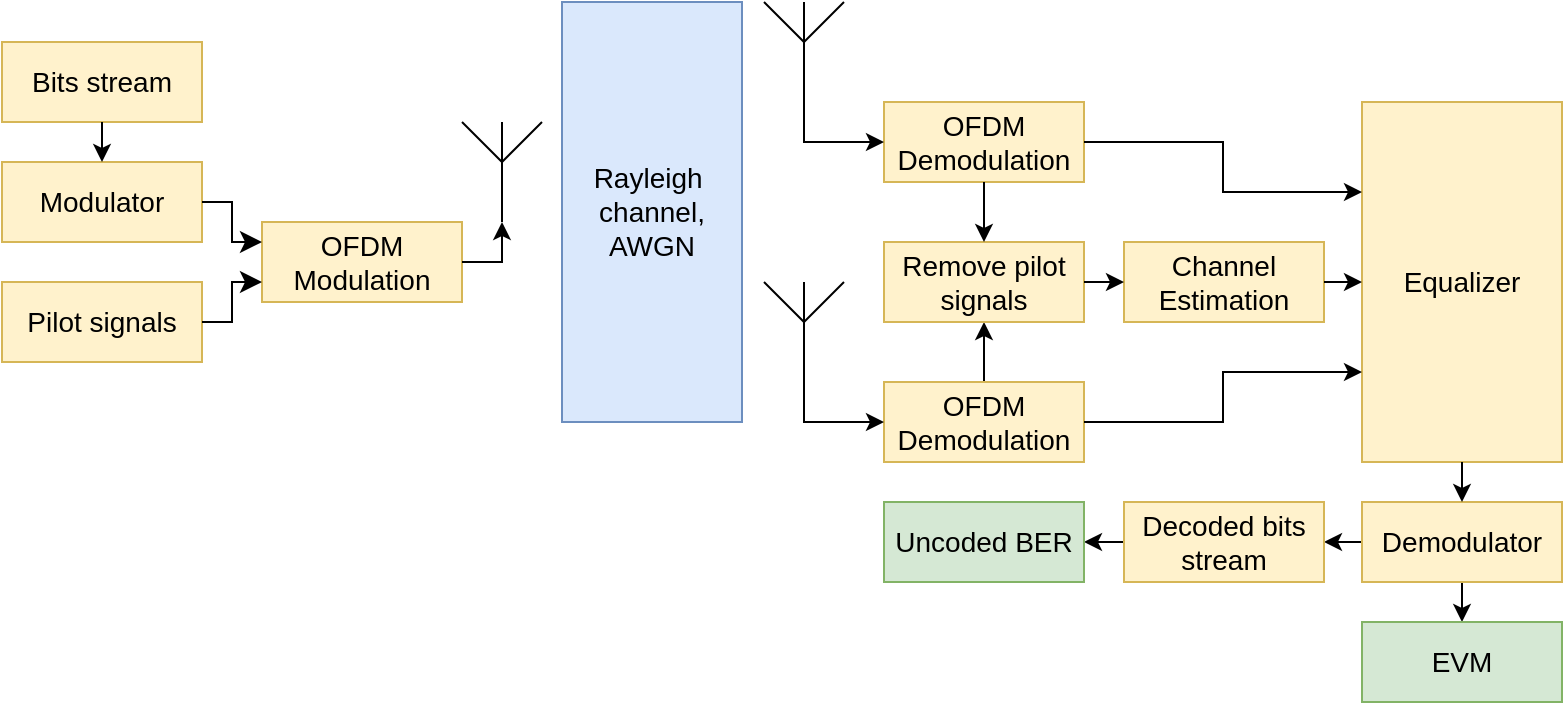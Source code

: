 <mxfile version="24.4.13" type="device">
  <diagram name="Страница — 1" id="ys9gOeWvE5gVsRyR9EHW">
    <mxGraphModel dx="1235" dy="655" grid="1" gridSize="10" guides="1" tooltips="1" connect="1" arrows="1" fold="1" page="1" pageScale="1" pageWidth="827" pageHeight="1169" math="0" shadow="0">
      <root>
        <mxCell id="0" />
        <mxCell id="1" parent="0" />
        <mxCell id="E5bmAt0e2NMVcmRqQRA6-1" value="&lt;font style=&quot;font-size: 14px;&quot; face=&quot;Helvetica&quot;&gt;Bits stream&lt;/font&gt;" style="rounded=0;whiteSpace=wrap;html=1;fillColor=#fff2cc;strokeColor=#d6b656;" vertex="1" parent="1">
          <mxGeometry x="10" y="70" width="100" height="40" as="geometry" />
        </mxCell>
        <mxCell id="E5bmAt0e2NMVcmRqQRA6-2" value="&lt;font style=&quot;font-size: 14px;&quot; face=&quot;Helvetica&quot;&gt;Modulator&lt;/font&gt;" style="rounded=0;whiteSpace=wrap;html=1;fillColor=#fff2cc;strokeColor=#d6b656;" vertex="1" parent="1">
          <mxGeometry x="10" y="130" width="100" height="40" as="geometry" />
        </mxCell>
        <mxCell id="E5bmAt0e2NMVcmRqQRA6-14" value="&lt;font style=&quot;font-size: 14px;&quot; face=&quot;Helvetica&quot;&gt;Pilot signals&lt;/font&gt;" style="rounded=0;whiteSpace=wrap;html=1;fillColor=#fff2cc;strokeColor=#d6b656;" vertex="1" parent="1">
          <mxGeometry x="10" y="190" width="100" height="40" as="geometry" />
        </mxCell>
        <mxCell id="E5bmAt0e2NMVcmRqQRA6-15" value="&lt;font style=&quot;font-size: 14px;&quot; face=&quot;Helvetica&quot;&gt;OFDM Modulation&lt;/font&gt;" style="rounded=0;whiteSpace=wrap;html=1;fillColor=#fff2cc;strokeColor=#d6b656;" vertex="1" parent="1">
          <mxGeometry x="140" y="160" width="100" height="40" as="geometry" />
        </mxCell>
        <mxCell id="E5bmAt0e2NMVcmRqQRA6-18" value="" style="verticalLabelPosition=bottom;shadow=0;dashed=0;align=center;html=1;verticalAlign=top;shape=mxgraph.electrical.radio.aerial_-_antenna_1;" vertex="1" parent="1">
          <mxGeometry x="240" y="110" width="40" height="50" as="geometry" />
        </mxCell>
        <mxCell id="E5bmAt0e2NMVcmRqQRA6-19" style="edgeStyle=orthogonalEdgeStyle;rounded=0;orthogonalLoop=1;jettySize=auto;html=1;entryX=0.5;entryY=1;entryDx=0;entryDy=0;entryPerimeter=0;exitX=1;exitY=0.5;exitDx=0;exitDy=0;" edge="1" parent="1" source="E5bmAt0e2NMVcmRqQRA6-15" target="E5bmAt0e2NMVcmRqQRA6-18">
          <mxGeometry relative="1" as="geometry">
            <mxPoint x="560" y="190" as="sourcePoint" />
          </mxGeometry>
        </mxCell>
        <mxCell id="E5bmAt0e2NMVcmRqQRA6-21" value="&lt;font style=&quot;&quot; face=&quot;Helvetica&quot;&gt;&lt;span style=&quot;font-size: 14px;&quot;&gt;Rayleigh&amp;nbsp;&lt;/span&gt;&lt;/font&gt;&lt;div&gt;&lt;span style=&quot;font-size: 14px;&quot;&gt;channel&lt;/span&gt;&lt;font style=&quot;&quot; face=&quot;Helvetica&quot;&gt;&lt;span style=&quot;font-size: 14px;&quot;&gt;, AWGN&lt;/span&gt;&lt;/font&gt;&lt;/div&gt;" style="rounded=0;whiteSpace=wrap;html=1;fillColor=#dae8fc;strokeColor=#6c8ebf;" vertex="1" parent="1">
          <mxGeometry x="290" y="50" width="90" height="210" as="geometry" />
        </mxCell>
        <mxCell id="E5bmAt0e2NMVcmRqQRA6-24" style="edgeStyle=orthogonalEdgeStyle;rounded=0;orthogonalLoop=1;jettySize=auto;html=1;exitX=0.5;exitY=0;exitDx=0;exitDy=0;entryX=0.5;entryY=1;entryDx=0;entryDy=0;" edge="1" parent="1" source="E5bmAt0e2NMVcmRqQRA6-75" target="E5bmAt0e2NMVcmRqQRA6-37">
          <mxGeometry relative="1" as="geometry">
            <mxPoint x="491" y="390" as="sourcePoint" />
          </mxGeometry>
        </mxCell>
        <mxCell id="E5bmAt0e2NMVcmRqQRA6-37" value="&lt;font style=&quot;font-size: 14px;&quot; face=&quot;Helvetica&quot;&gt;Remove pilot signals&lt;/font&gt;" style="rounded=0;whiteSpace=wrap;html=1;fillColor=#fff2cc;strokeColor=#d6b656;" vertex="1" parent="1">
          <mxGeometry x="451" y="170" width="100" height="40" as="geometry" />
        </mxCell>
        <mxCell id="E5bmAt0e2NMVcmRqQRA6-39" value="&lt;font style=&quot;font-size: 14px;&quot; face=&quot;Helvetica&quot;&gt;Equalizer&lt;/font&gt;" style="rounded=0;whiteSpace=wrap;html=1;fillColor=#fff2cc;strokeColor=#d6b656;" vertex="1" parent="1">
          <mxGeometry x="690" y="100" width="100" height="180" as="geometry" />
        </mxCell>
        <mxCell id="E5bmAt0e2NMVcmRqQRA6-53" value="" style="edgeStyle=elbowEdgeStyle;elbow=horizontal;endArrow=classic;html=1;curved=0;rounded=0;endSize=8;startSize=8;exitX=1;exitY=0.5;exitDx=0;exitDy=0;entryX=0;entryY=0.25;entryDx=0;entryDy=0;" edge="1" parent="1" source="E5bmAt0e2NMVcmRqQRA6-2" target="E5bmAt0e2NMVcmRqQRA6-15">
          <mxGeometry width="50" height="50" relative="1" as="geometry">
            <mxPoint x="220" y="220" as="sourcePoint" />
            <mxPoint x="270" y="170" as="targetPoint" />
          </mxGeometry>
        </mxCell>
        <mxCell id="E5bmAt0e2NMVcmRqQRA6-54" value="" style="edgeStyle=elbowEdgeStyle;elbow=horizontal;endArrow=classic;html=1;curved=0;rounded=0;endSize=8;startSize=8;exitX=1;exitY=0.5;exitDx=0;exitDy=0;entryX=0;entryY=0.75;entryDx=0;entryDy=0;" edge="1" parent="1" source="E5bmAt0e2NMVcmRqQRA6-14" target="E5bmAt0e2NMVcmRqQRA6-15">
          <mxGeometry width="50" height="50" relative="1" as="geometry">
            <mxPoint x="120" y="160" as="sourcePoint" />
            <mxPoint x="150" y="180" as="targetPoint" />
          </mxGeometry>
        </mxCell>
        <mxCell id="E5bmAt0e2NMVcmRqQRA6-56" value="" style="endArrow=classic;html=1;rounded=0;exitX=0.5;exitY=1;exitDx=0;exitDy=0;entryX=0.5;entryY=0;entryDx=0;entryDy=0;" edge="1" parent="1" source="E5bmAt0e2NMVcmRqQRA6-1" target="E5bmAt0e2NMVcmRqQRA6-2">
          <mxGeometry width="50" height="50" relative="1" as="geometry">
            <mxPoint x="245" y="202" as="sourcePoint" />
            <mxPoint x="295" y="152" as="targetPoint" />
          </mxGeometry>
        </mxCell>
        <mxCell id="E5bmAt0e2NMVcmRqQRA6-68" value="&lt;font style=&quot;font-size: 14px;&quot; face=&quot;Helvetica&quot;&gt;OFDM Demodulation&lt;/font&gt;" style="rounded=0;whiteSpace=wrap;html=1;fillColor=#fff2cc;strokeColor=#d6b656;" vertex="1" parent="1">
          <mxGeometry x="451" y="100" width="100" height="40" as="geometry" />
        </mxCell>
        <mxCell id="E5bmAt0e2NMVcmRqQRA6-69" value="" style="verticalLabelPosition=bottom;shadow=0;dashed=0;align=center;html=1;verticalAlign=top;shape=mxgraph.electrical.radio.aerial_-_antenna_1;" vertex="1" parent="1">
          <mxGeometry x="391" y="50" width="40" height="50" as="geometry" />
        </mxCell>
        <mxCell id="E5bmAt0e2NMVcmRqQRA6-74" style="edgeStyle=orthogonalEdgeStyle;rounded=0;orthogonalLoop=1;jettySize=auto;html=1;exitX=0.5;exitY=1;exitDx=0;exitDy=0;entryX=0;entryY=0.5;entryDx=0;entryDy=0;exitPerimeter=0;" edge="1" parent="1" source="E5bmAt0e2NMVcmRqQRA6-69" target="E5bmAt0e2NMVcmRqQRA6-68">
          <mxGeometry relative="1" as="geometry">
            <mxPoint x="631" y="70" as="sourcePoint" />
            <mxPoint x="591" y="50" as="targetPoint" />
          </mxGeometry>
        </mxCell>
        <mxCell id="E5bmAt0e2NMVcmRqQRA6-75" value="&lt;font style=&quot;font-size: 14px;&quot; face=&quot;Helvetica&quot;&gt;OFDM Demodulation&lt;/font&gt;" style="rounded=0;whiteSpace=wrap;html=1;fillColor=#fff2cc;strokeColor=#d6b656;" vertex="1" parent="1">
          <mxGeometry x="451" y="240" width="100" height="40" as="geometry" />
        </mxCell>
        <mxCell id="E5bmAt0e2NMVcmRqQRA6-76" value="" style="verticalLabelPosition=bottom;shadow=0;dashed=0;align=center;html=1;verticalAlign=top;shape=mxgraph.electrical.radio.aerial_-_antenna_1;" vertex="1" parent="1">
          <mxGeometry x="391" y="190" width="40" height="50" as="geometry" />
        </mxCell>
        <mxCell id="E5bmAt0e2NMVcmRqQRA6-77" style="edgeStyle=orthogonalEdgeStyle;rounded=0;orthogonalLoop=1;jettySize=auto;html=1;exitX=0.5;exitY=1;exitDx=0;exitDy=0;entryX=0;entryY=0.5;entryDx=0;entryDy=0;exitPerimeter=0;" edge="1" parent="1" source="E5bmAt0e2NMVcmRqQRA6-76" target="E5bmAt0e2NMVcmRqQRA6-75">
          <mxGeometry relative="1" as="geometry">
            <mxPoint x="421" y="310" as="sourcePoint" />
            <mxPoint x="381" y="290" as="targetPoint" />
            <Array as="points">
              <mxPoint x="411" y="260" />
            </Array>
          </mxGeometry>
        </mxCell>
        <mxCell id="E5bmAt0e2NMVcmRqQRA6-78" style="edgeStyle=orthogonalEdgeStyle;rounded=0;orthogonalLoop=1;jettySize=auto;html=1;exitX=0.5;exitY=1;exitDx=0;exitDy=0;entryX=0.5;entryY=0;entryDx=0;entryDy=0;" edge="1" parent="1" source="E5bmAt0e2NMVcmRqQRA6-68" target="E5bmAt0e2NMVcmRqQRA6-37">
          <mxGeometry relative="1" as="geometry">
            <mxPoint x="511" y="250" as="sourcePoint" />
            <mxPoint x="511" y="220" as="targetPoint" />
          </mxGeometry>
        </mxCell>
        <mxCell id="E5bmAt0e2NMVcmRqQRA6-79" value="&lt;font style=&quot;font-size: 14px;&quot; face=&quot;Helvetica&quot;&gt;Channel Estimation&lt;/font&gt;" style="rounded=0;whiteSpace=wrap;html=1;fillColor=#fff2cc;strokeColor=#d6b656;" vertex="1" parent="1">
          <mxGeometry x="571" y="170" width="100" height="40" as="geometry" />
        </mxCell>
        <mxCell id="E5bmAt0e2NMVcmRqQRA6-80" value="" style="endArrow=classic;html=1;rounded=0;exitX=1;exitY=0.5;exitDx=0;exitDy=0;entryX=0;entryY=0.5;entryDx=0;entryDy=0;" edge="1" parent="1" source="E5bmAt0e2NMVcmRqQRA6-37" target="E5bmAt0e2NMVcmRqQRA6-79">
          <mxGeometry width="50" height="50" relative="1" as="geometry">
            <mxPoint x="621" y="300" as="sourcePoint" />
            <mxPoint x="671" y="250" as="targetPoint" />
          </mxGeometry>
        </mxCell>
        <mxCell id="E5bmAt0e2NMVcmRqQRA6-86" style="edgeStyle=orthogonalEdgeStyle;rounded=0;orthogonalLoop=1;jettySize=auto;html=1;exitX=1;exitY=0.5;exitDx=0;exitDy=0;entryX=0;entryY=0.25;entryDx=0;entryDy=0;" edge="1" parent="1" source="E5bmAt0e2NMVcmRqQRA6-68" target="E5bmAt0e2NMVcmRqQRA6-39">
          <mxGeometry relative="1" as="geometry">
            <mxPoint x="600" y="300" as="sourcePoint" />
            <mxPoint x="740" y="330" as="targetPoint" />
          </mxGeometry>
        </mxCell>
        <mxCell id="E5bmAt0e2NMVcmRqQRA6-87" style="edgeStyle=orthogonalEdgeStyle;rounded=0;orthogonalLoop=1;jettySize=auto;html=1;exitX=1;exitY=0.5;exitDx=0;exitDy=0;entryX=0;entryY=0.75;entryDx=0;entryDy=0;" edge="1" parent="1" source="E5bmAt0e2NMVcmRqQRA6-75" target="E5bmAt0e2NMVcmRqQRA6-39">
          <mxGeometry relative="1" as="geometry">
            <mxPoint x="580" y="350" as="sourcePoint" />
            <mxPoint x="719" y="375" as="targetPoint" />
          </mxGeometry>
        </mxCell>
        <mxCell id="E5bmAt0e2NMVcmRqQRA6-88" style="edgeStyle=orthogonalEdgeStyle;rounded=0;orthogonalLoop=1;jettySize=auto;html=1;exitX=1;exitY=0.5;exitDx=0;exitDy=0;entryX=0;entryY=0.5;entryDx=0;entryDy=0;" edge="1" parent="1" source="E5bmAt0e2NMVcmRqQRA6-79" target="E5bmAt0e2NMVcmRqQRA6-39">
          <mxGeometry relative="1" as="geometry">
            <mxPoint x="511" y="150" as="sourcePoint" />
            <mxPoint x="511" y="180" as="targetPoint" />
          </mxGeometry>
        </mxCell>
        <mxCell id="E5bmAt0e2NMVcmRqQRA6-99" style="edgeStyle=orthogonalEdgeStyle;rounded=0;orthogonalLoop=1;jettySize=auto;html=1;exitX=0;exitY=0.5;exitDx=0;exitDy=0;entryX=1;entryY=0.5;entryDx=0;entryDy=0;" edge="1" parent="1" source="E5bmAt0e2NMVcmRqQRA6-92" target="E5bmAt0e2NMVcmRqQRA6-94">
          <mxGeometry relative="1" as="geometry" />
        </mxCell>
        <mxCell id="E5bmAt0e2NMVcmRqQRA6-101" style="edgeStyle=orthogonalEdgeStyle;rounded=0;orthogonalLoop=1;jettySize=auto;html=1;exitX=0.5;exitY=1;exitDx=0;exitDy=0;entryX=0.5;entryY=0;entryDx=0;entryDy=0;" edge="1" parent="1" source="E5bmAt0e2NMVcmRqQRA6-92" target="E5bmAt0e2NMVcmRqQRA6-96">
          <mxGeometry relative="1" as="geometry" />
        </mxCell>
        <mxCell id="E5bmAt0e2NMVcmRqQRA6-92" value="&lt;font style=&quot;font-size: 14px;&quot; face=&quot;Helvetica&quot;&gt;Demodulator&lt;/font&gt;" style="rounded=0;whiteSpace=wrap;html=1;fillColor=#fff2cc;strokeColor=#d6b656;" vertex="1" parent="1">
          <mxGeometry x="690" y="300" width="100" height="40" as="geometry" />
        </mxCell>
        <mxCell id="E5bmAt0e2NMVcmRqQRA6-100" style="edgeStyle=orthogonalEdgeStyle;rounded=0;orthogonalLoop=1;jettySize=auto;html=1;exitX=0;exitY=0.5;exitDx=0;exitDy=0;entryX=1;entryY=0.5;entryDx=0;entryDy=0;" edge="1" parent="1" source="E5bmAt0e2NMVcmRqQRA6-94" target="E5bmAt0e2NMVcmRqQRA6-95">
          <mxGeometry relative="1" as="geometry" />
        </mxCell>
        <mxCell id="E5bmAt0e2NMVcmRqQRA6-94" value="&lt;font style=&quot;font-size: 14px;&quot; face=&quot;Helvetica&quot;&gt;Decoded bits stream&lt;/font&gt;" style="rounded=0;whiteSpace=wrap;html=1;fillColor=#fff2cc;strokeColor=#d6b656;" vertex="1" parent="1">
          <mxGeometry x="571" y="300" width="100" height="40" as="geometry" />
        </mxCell>
        <mxCell id="E5bmAt0e2NMVcmRqQRA6-95" value="&lt;font style=&quot;font-size: 14px;&quot; face=&quot;Helvetica&quot;&gt;Uncoded BER&lt;/font&gt;" style="rounded=0;whiteSpace=wrap;html=1;fillColor=#d5e8d4;strokeColor=#82b366;" vertex="1" parent="1">
          <mxGeometry x="451" y="300" width="100" height="40" as="geometry" />
        </mxCell>
        <mxCell id="E5bmAt0e2NMVcmRqQRA6-96" value="&lt;font style=&quot;font-size: 14px;&quot; face=&quot;Helvetica&quot;&gt;EVM&lt;/font&gt;" style="rounded=0;whiteSpace=wrap;html=1;fillColor=#d5e8d4;strokeColor=#82b366;" vertex="1" parent="1">
          <mxGeometry x="690" y="360" width="100" height="40" as="geometry" />
        </mxCell>
        <mxCell id="E5bmAt0e2NMVcmRqQRA6-98" value="" style="endArrow=classic;html=1;rounded=0;exitX=0.5;exitY=1;exitDx=0;exitDy=0;entryX=0.5;entryY=0;entryDx=0;entryDy=0;" edge="1" parent="1" source="E5bmAt0e2NMVcmRqQRA6-39" target="E5bmAt0e2NMVcmRqQRA6-92">
          <mxGeometry width="50" height="50" relative="1" as="geometry">
            <mxPoint x="360" y="330" as="sourcePoint" />
            <mxPoint x="410" y="280" as="targetPoint" />
          </mxGeometry>
        </mxCell>
      </root>
    </mxGraphModel>
  </diagram>
</mxfile>
